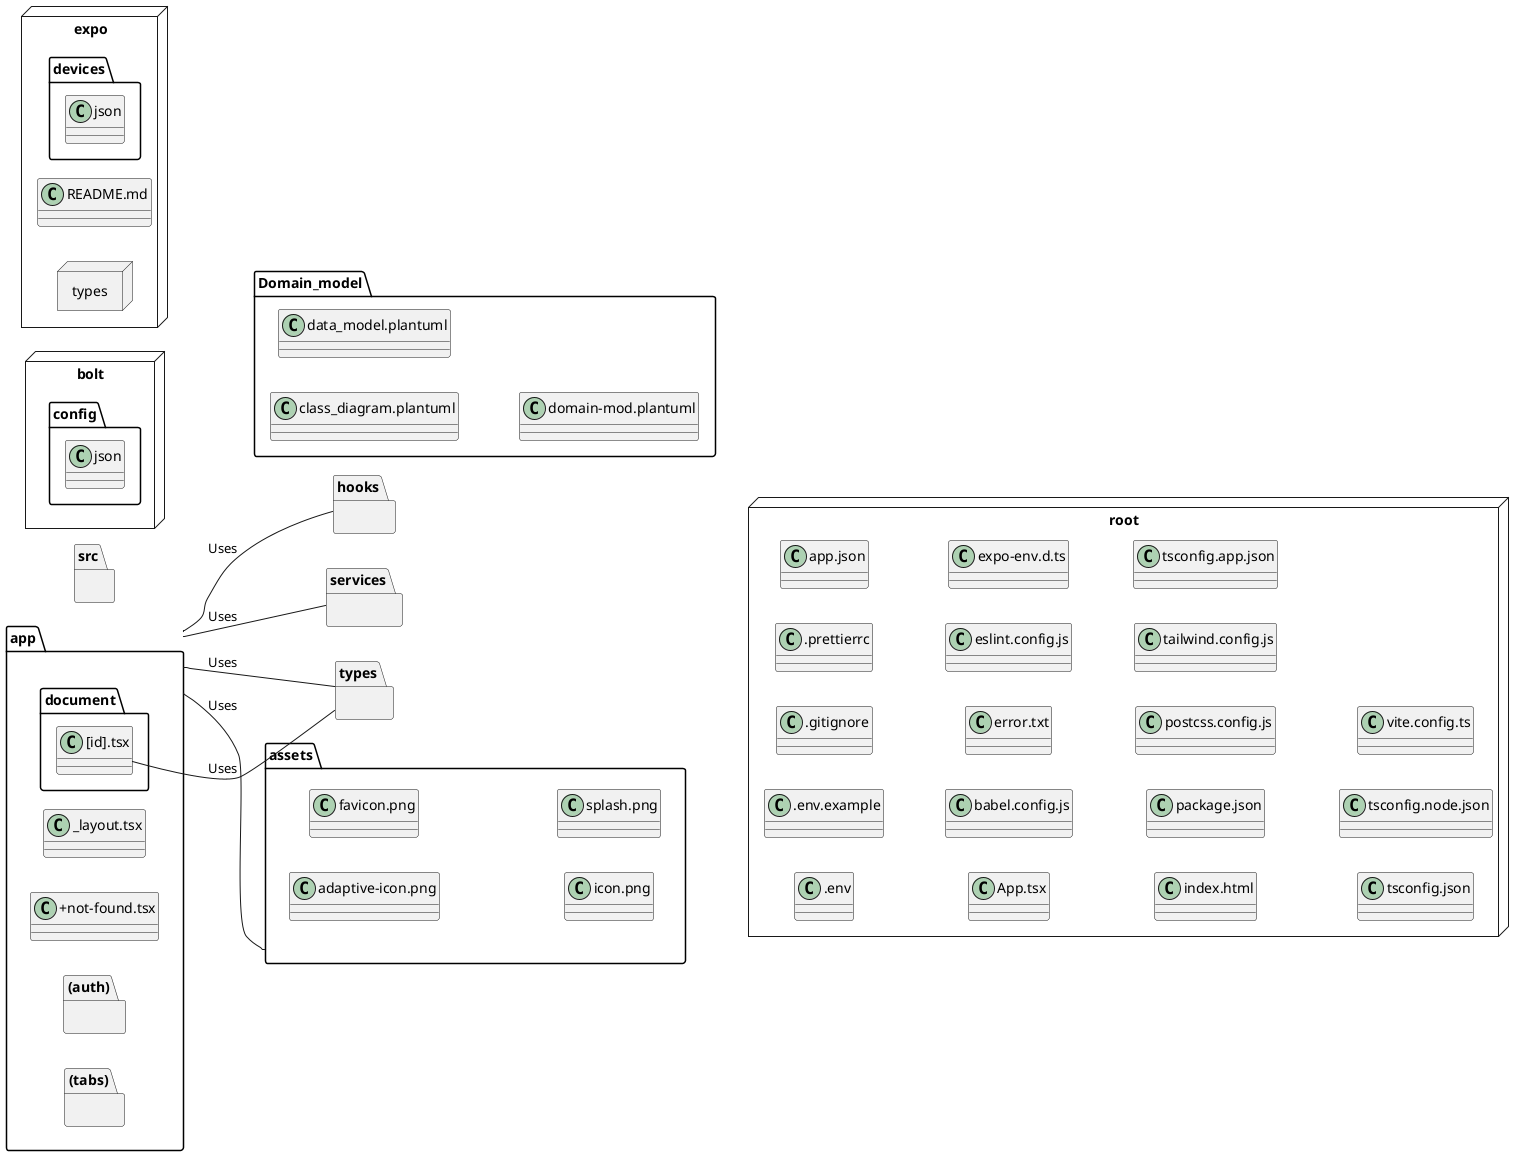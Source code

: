 @startuml Package Diagram
left to right direction

node ".bolt" {
  class config.json
}

node ".expo" {
  class devices.json
  node types {
  }
  class "README.md" as ExpoReadme
}

package app {
  class "_layout.tsx" as Layout
  class "+not-found.tsx" as NotFound
  package "(auth)" as Auth {
  }
  package "(tabs)" as Tabs {
  }
  package "document" as Document {
    class "[id].tsx" as DocumentId
  }
}

package assets {
  class "adaptive-icon.png" as AdaptiveIcon
  class "favicon.png" as Favicon
  class "icon.png" as Icon
  class "splash.png" as Splash
}

package Domain_model {
  class "class_diagram.plantuml" as ClassDiagram
  class "data_model.plantuml" as DataModel
  class "domain-mod.plantuml" as DomainMod
}

package hooks {
  ' Add classes if there are any specific hook files
}

package services {
  ' Add classes if there are any specific service files
}

package src {
  ' Add classes if there are any specific source files
}

package types {
  ' Add classes if there are any specific type definition files
}

node root {
  class ".env" as Env
  class ".env.example" as EnvExample
  class ".gitignore" as GitIgnore
  class ".prettierrc" as Prettierrc
  class "app.json" as AppJson
  class "App.tsx" as AppTsx
  class "babel.config.js" as BabelConfig
  class "error.txt" as ErrorTxt
  class "eslint.config.js" as EslintConfig
  class "expo-env.d.ts" as ExpoEnv
  class "index.html" as IndexHtml
  class "package.json" as PackageJson
  class "postcss.config.js" as PostcssConfig
  class "tailwind.config.js" as TailwindConfig
  class "tsconfig.app.json" as TsconfigApp
  class "tsconfig.json" as Tsconfig
  class "tsconfig.node.json" as TsconfigNode
  class "vite.config.ts" as ViteConfig
}

' Relationships (example - adjust based on actual dependencies)
app -- assets : Uses
app -- hooks : Uses
app -- services : Uses
app -- types : Uses
DocumentId -- types : Uses
@enduml
